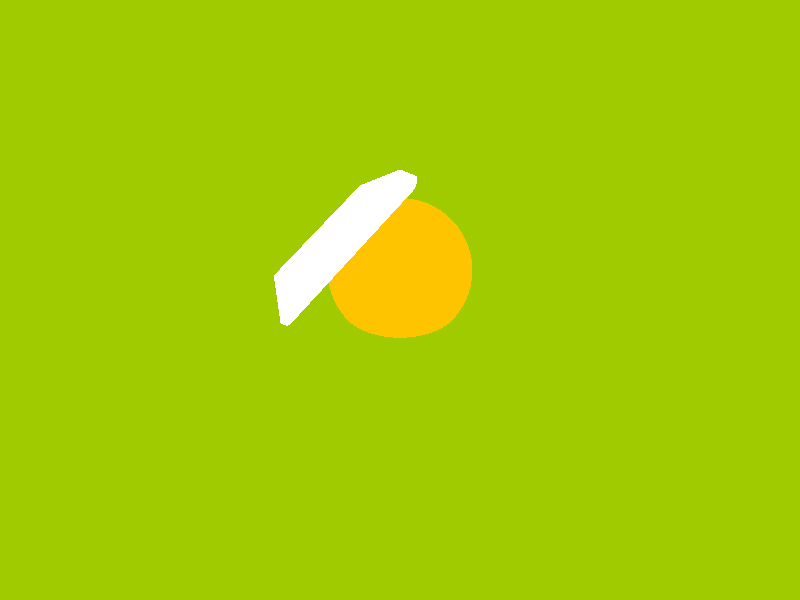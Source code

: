#include "colors.inc"
#include "textures.inc"
#include "shapes.inc"
#include "metals.inc"
#include "glass.inc"
#include "woods.inc"

light_source {
<20,30,40>
White
}

camera {
location  <5,5,5>
look_at <0,0,0>  

}  

union {

plane { <0,1,0>, 0   // normal vector, distance to zero ----

        texture{ pigment{ color rgb<0.35,0.60, 0.00> }
	         normal { bumps 0.25 scale 0.05 }
               } 
      } // end of plane ------------------------------------------

sphere { <0,0,0>, 0.5 

        texture { pigment{ color rgb<1.00, 0.55, 0.00>}
                  finish { phong 1.0}
                } // end of texture

          scale<2,2,2>  rotate<0,0,0>  translate<0,0.5,0>  
       }  // end of sphere ----------------------------------- 

}  

intersection {

cylinder { <4,0,0>,<0,2.00,0>, 0.30 

           texture { pigment { color rgb<1,1,1> }
                   //normal  { bumps 0.5 scale <0.005,0.25,0.005>}
                     finish  { phong 0.5 reflection{ 0.00 metallic 0.00} } 
                   } // end of texture

           scale <1,1,1> rotate<0,0,0> translate<0,0,0>
         } // end of cylinder -------------------------------------

box { <0,0,0>,< 1.00, 1.00, 1.00>   

      texture { pigment{ color rgb<1.00, 1.00, 1.00>*1.1}  
                finish { phong 1 reflection{ 0.00 metallic 0.00} } 
              } // end of texture

      scale <2,2,2> rotate<0,0,0> translate<0,0,0> 
    } // end of box --------------------------------------
         
}         